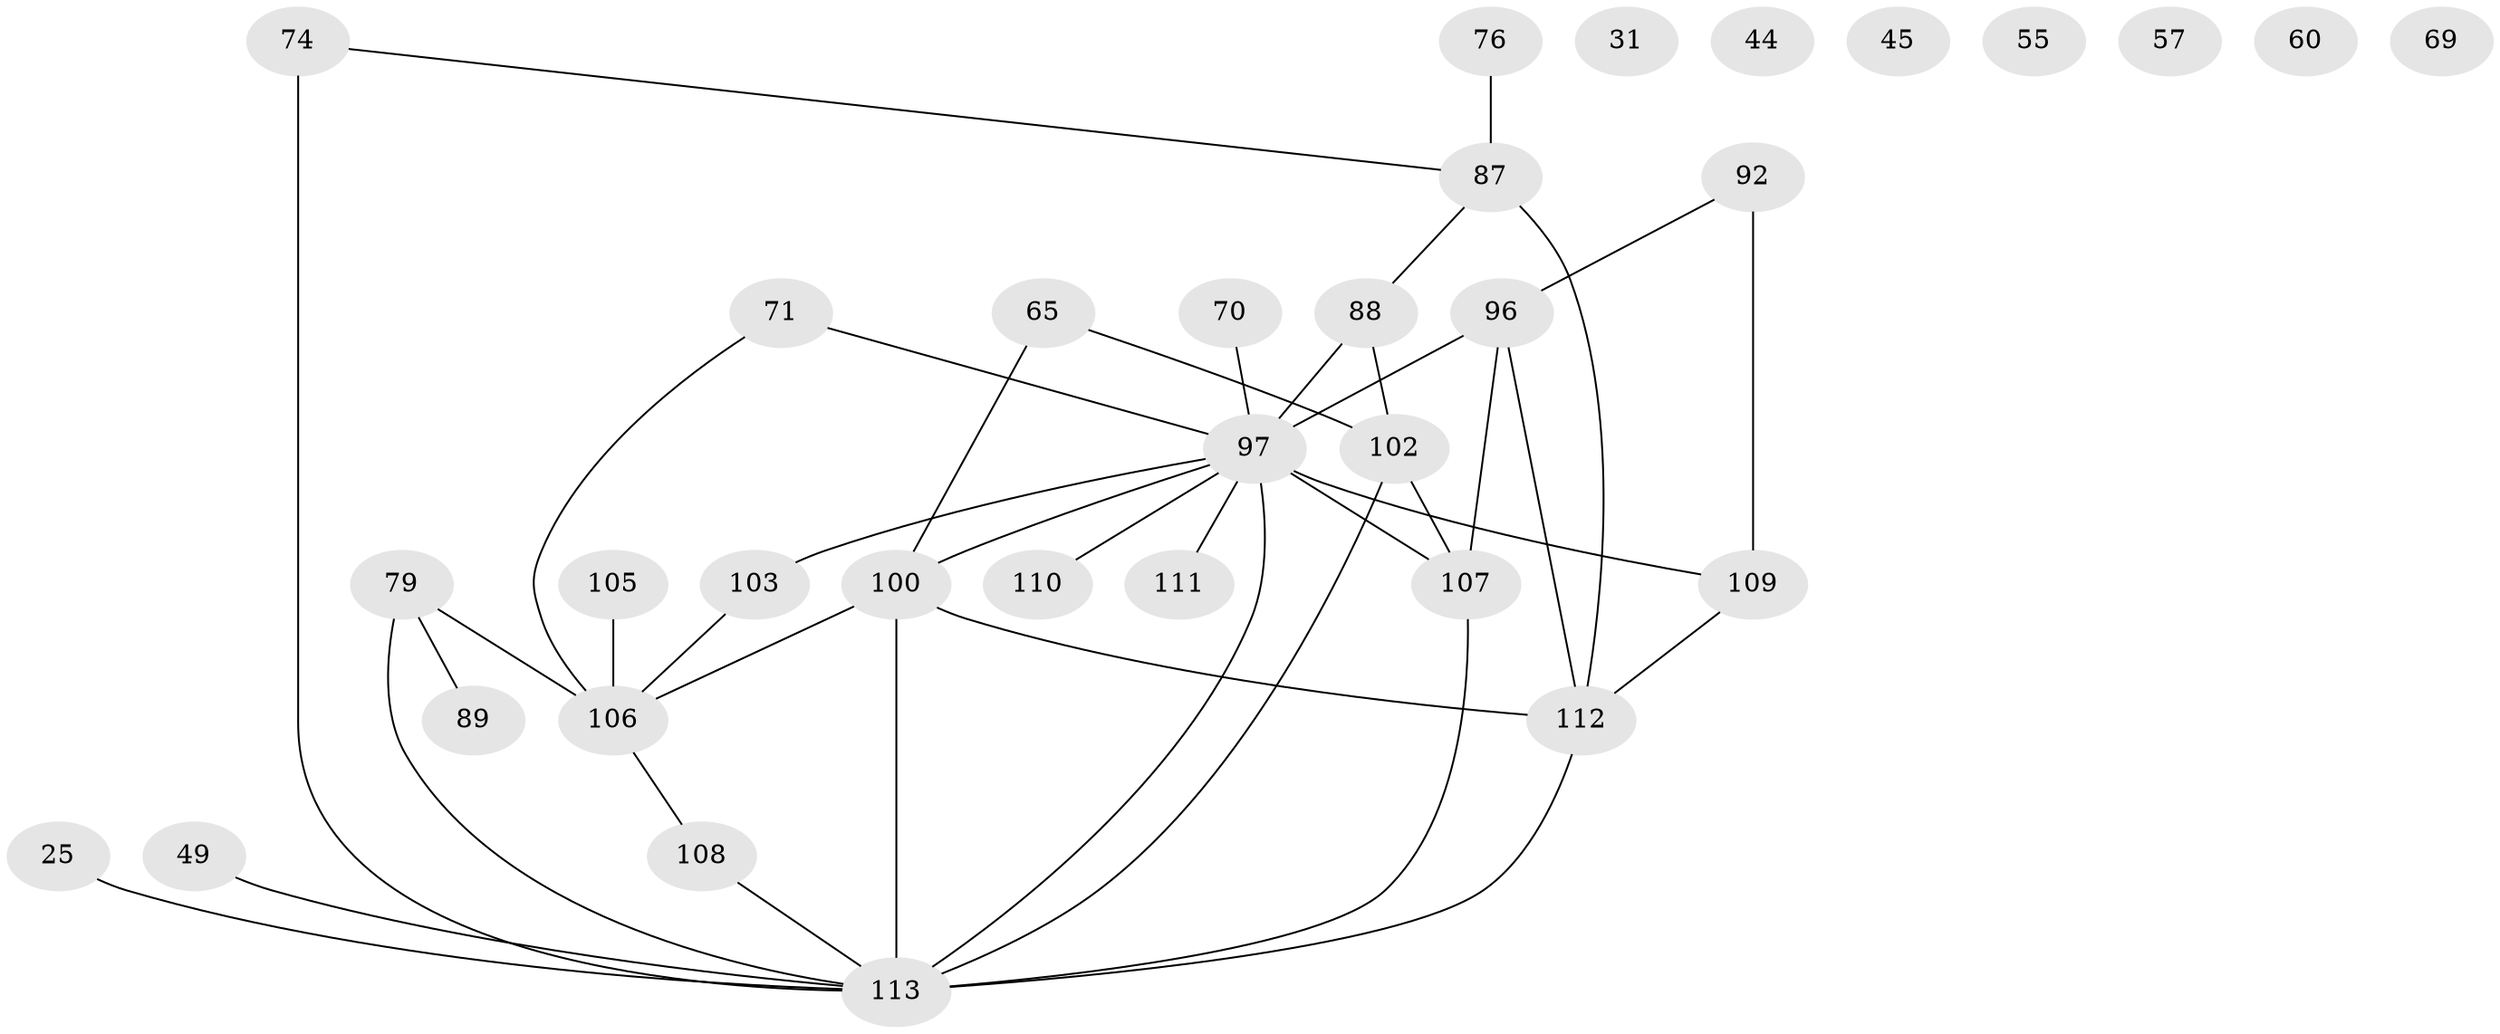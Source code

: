 // original degree distribution, {2: 0.35398230088495575, 1: 0.12389380530973451, 4: 0.17699115044247787, 3: 0.23893805309734514, 0: 0.061946902654867256, 5: 0.02654867256637168, 6: 0.008849557522123894, 8: 0.008849557522123894}
// Generated by graph-tools (version 1.1) at 2025/43/03/04/25 21:43:15]
// undirected, 33 vertices, 41 edges
graph export_dot {
graph [start="1"]
  node [color=gray90,style=filled];
  25;
  31;
  44;
  45;
  49;
  55;
  57;
  60;
  65;
  69;
  70;
  71 [super="+42+34"];
  74;
  76 [super="+63"];
  79 [super="+35"];
  87;
  88 [super="+80"];
  89 [super="+82"];
  92 [super="+48"];
  96 [super="+38+50+43+9+40+85"];
  97 [super="+24+59+91+93"];
  100 [super="+99+94"];
  102 [super="+17"];
  103 [super="+86"];
  105 [super="+6+23"];
  106 [super="+8+101+68"];
  107 [super="+4+26"];
  108;
  109 [super="+14+27+75"];
  110;
  111;
  112 [super="+53+77+62"];
  113 [super="+64+16+104+83+95"];
  25 -- 113;
  49 -- 113;
  65 -- 100;
  65 -- 102;
  70 -- 97;
  71 -- 97;
  71 -- 106;
  74 -- 87;
  74 -- 113 [weight=3];
  76 -- 87 [weight=2];
  79 -- 89;
  79 -- 113;
  79 -- 106 [weight=3];
  87 -- 112 [weight=2];
  87 -- 88;
  88 -- 97 [weight=2];
  88 -- 102;
  92 -- 109 [weight=2];
  92 -- 96;
  96 -- 97 [weight=2];
  96 -- 107 [weight=2];
  96 -- 112;
  97 -- 109 [weight=3];
  97 -- 113 [weight=2];
  97 -- 103;
  97 -- 110;
  97 -- 107 [weight=2];
  97 -- 111;
  97 -- 100 [weight=2];
  100 -- 113 [weight=3];
  100 -- 112;
  100 -- 106;
  102 -- 113 [weight=2];
  102 -- 107 [weight=2];
  103 -- 106;
  105 -- 106;
  106 -- 108;
  107 -- 113;
  108 -- 113;
  109 -- 112 [weight=2];
  112 -- 113 [weight=2];
}
